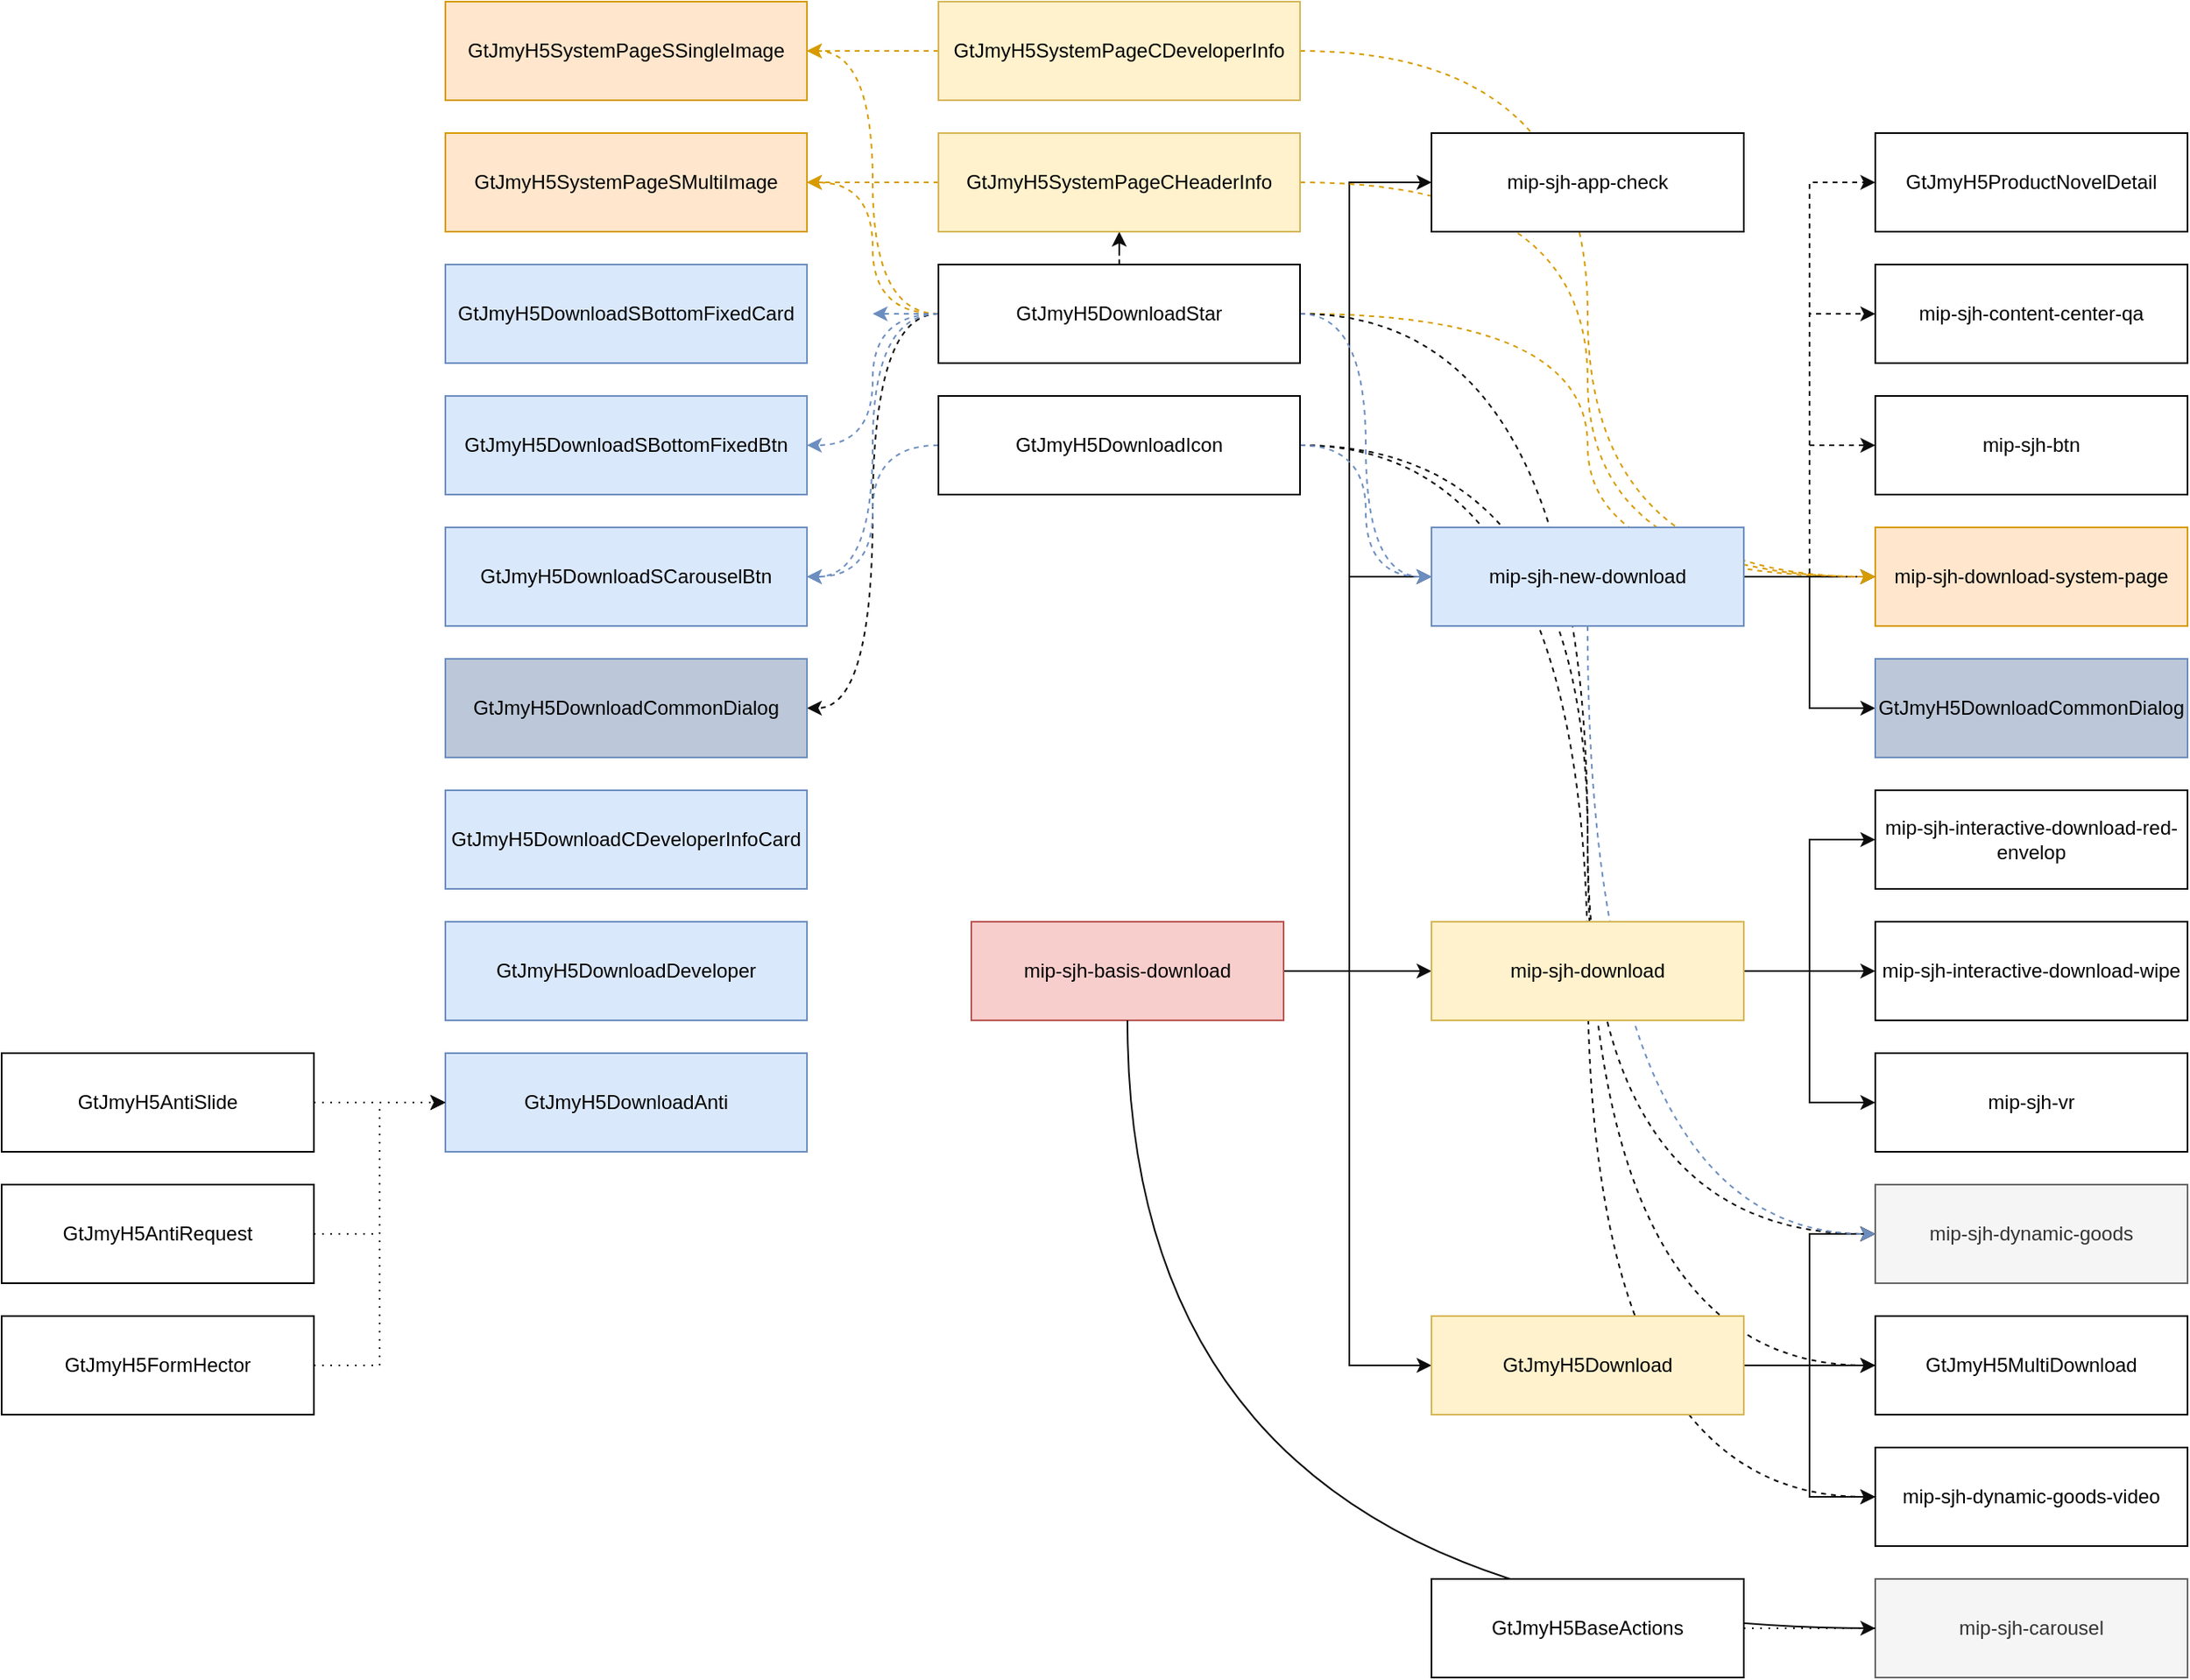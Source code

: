 <mxfile version="16.2.2" type="github">
  <diagram id="v_n9cd17y4n1MC_mnFZI" name="Page-1">
    <mxGraphModel dx="1451" dy="845" grid="1" gridSize="10" guides="1" tooltips="1" connect="1" arrows="1" fold="1" page="1" pageScale="1" pageWidth="1654" pageHeight="1169" math="0" shadow="0">
      <root>
        <mxCell id="0" />
        <mxCell id="1" parent="0" />
        <mxCell id="qOyvc5NzZdm1-ExGePWw-147" style="edgeStyle=orthogonalEdgeStyle;curved=1;rounded=0;jumpStyle=arc;jumpSize=10;orthogonalLoop=1;jettySize=auto;html=1;entryX=0;entryY=0.5;entryDx=0;entryDy=0;dashed=1;startArrow=none;startFill=0;strokeColor=#0D0D0D;strokeWidth=1;" edge="1" parent="1" source="qOyvc5NzZdm1-ExGePWw-83" target="qOyvc5NzZdm1-ExGePWw-17">
          <mxGeometry relative="1" as="geometry" />
        </mxCell>
        <mxCell id="qOyvc5NzZdm1-ExGePWw-148" style="edgeStyle=orthogonalEdgeStyle;curved=1;rounded=0;jumpStyle=arc;jumpSize=10;orthogonalLoop=1;jettySize=auto;html=1;entryX=0;entryY=0.5;entryDx=0;entryDy=0;dashed=1;startArrow=none;startFill=0;strokeColor=#0D0D0D;strokeWidth=1;" edge="1" parent="1" source="qOyvc5NzZdm1-ExGePWw-83" target="qOyvc5NzZdm1-ExGePWw-23">
          <mxGeometry relative="1" as="geometry" />
        </mxCell>
        <mxCell id="qOyvc5NzZdm1-ExGePWw-139" style="edgeStyle=orthogonalEdgeStyle;curved=1;rounded=0;jumpStyle=arc;jumpSize=10;orthogonalLoop=1;jettySize=auto;html=1;entryX=0;entryY=0.5;entryDx=0;entryDy=0;dashed=1;startArrow=none;startFill=0;strokeColor=#d79b00;strokeWidth=1;fillColor=#ffe6cc;" edge="1" parent="1" source="qOyvc5NzZdm1-ExGePWw-77" target="qOyvc5NzZdm1-ExGePWw-18">
          <mxGeometry relative="1" as="geometry" />
        </mxCell>
        <mxCell id="qOyvc5NzZdm1-ExGePWw-138" style="edgeStyle=orthogonalEdgeStyle;curved=1;rounded=0;jumpStyle=arc;jumpSize=10;orthogonalLoop=1;jettySize=auto;html=1;entryX=0;entryY=0.5;entryDx=0;entryDy=0;dashed=1;startArrow=none;startFill=0;strokeColor=#0D0D0D;strokeWidth=1;" edge="1" parent="1" source="qOyvc5NzZdm1-ExGePWw-77" target="qOyvc5NzZdm1-ExGePWw-7">
          <mxGeometry relative="1" as="geometry" />
        </mxCell>
        <mxCell id="qOyvc5NzZdm1-ExGePWw-57" style="edgeStyle=orthogonalEdgeStyle;rounded=0;jumpStyle=none;jumpSize=10;orthogonalLoop=1;jettySize=auto;html=1;entryX=0;entryY=0.5;entryDx=0;entryDy=0;strokeColor=#0D0D0D;strokeWidth=1;" edge="1" parent="1" source="qOyvc5NzZdm1-ExGePWw-1" target="qOyvc5NzZdm1-ExGePWw-14">
          <mxGeometry relative="1" as="geometry">
            <Array as="points">
              <mxPoint x="1010" y="590" />
              <mxPoint x="1010" y="350" />
            </Array>
          </mxGeometry>
        </mxCell>
        <mxCell id="qOyvc5NzZdm1-ExGePWw-58" style="edgeStyle=orthogonalEdgeStyle;rounded=0;jumpStyle=none;jumpSize=10;orthogonalLoop=1;jettySize=auto;html=1;entryX=0;entryY=0.5;entryDx=0;entryDy=0;strokeColor=#0D0D0D;strokeWidth=1;" edge="1" parent="1" source="qOyvc5NzZdm1-ExGePWw-1" target="qOyvc5NzZdm1-ExGePWw-19">
          <mxGeometry relative="1" as="geometry">
            <Array as="points">
              <mxPoint x="990" y="590" />
              <mxPoint x="990" y="590" />
            </Array>
          </mxGeometry>
        </mxCell>
        <mxCell id="qOyvc5NzZdm1-ExGePWw-59" style="edgeStyle=orthogonalEdgeStyle;rounded=0;jumpStyle=none;jumpSize=10;orthogonalLoop=1;jettySize=auto;html=1;entryX=0;entryY=0.5;entryDx=0;entryDy=0;strokeColor=#0D0D0D;strokeWidth=1;" edge="1" parent="1" source="qOyvc5NzZdm1-ExGePWw-1" target="qOyvc5NzZdm1-ExGePWw-3">
          <mxGeometry relative="1" as="geometry">
            <Array as="points">
              <mxPoint x="1010" y="590" />
              <mxPoint x="1010" y="830" />
            </Array>
          </mxGeometry>
        </mxCell>
        <mxCell id="qOyvc5NzZdm1-ExGePWw-62" style="edgeStyle=orthogonalEdgeStyle;rounded=0;jumpStyle=none;jumpSize=10;orthogonalLoop=1;jettySize=auto;html=1;entryX=0;entryY=0.5;entryDx=0;entryDy=0;strokeColor=#0D0D0D;strokeWidth=1;" edge="1" parent="1" source="qOyvc5NzZdm1-ExGePWw-1" target="qOyvc5NzZdm1-ExGePWw-8">
          <mxGeometry relative="1" as="geometry">
            <Array as="points">
              <mxPoint x="1010" y="590" />
              <mxPoint x="1010" y="110" />
            </Array>
          </mxGeometry>
        </mxCell>
        <mxCell id="qOyvc5NzZdm1-ExGePWw-1" value="mip-sjh-basis-download" style="rounded=0;whiteSpace=wrap;html=1;fillColor=#f8cecc;strokeColor=#b85450;" vertex="1" parent="1">
          <mxGeometry x="780" y="560" width="190" height="60" as="geometry" />
        </mxCell>
        <mxCell id="qOyvc5NzZdm1-ExGePWw-42" style="edgeStyle=orthogonalEdgeStyle;rounded=0;jumpStyle=none;jumpSize=10;orthogonalLoop=1;jettySize=auto;html=1;entryX=0;entryY=0.5;entryDx=0;entryDy=0;strokeColor=#0D0D0D;strokeWidth=1;" edge="1" parent="1" source="qOyvc5NzZdm1-ExGePWw-3" target="qOyvc5NzZdm1-ExGePWw-7">
          <mxGeometry relative="1" as="geometry" />
        </mxCell>
        <mxCell id="qOyvc5NzZdm1-ExGePWw-43" style="edgeStyle=orthogonalEdgeStyle;rounded=0;jumpStyle=none;jumpSize=10;orthogonalLoop=1;jettySize=auto;html=1;entryX=0;entryY=0.5;entryDx=0;entryDy=0;strokeColor=#0D0D0D;strokeWidth=1;" edge="1" parent="1" source="qOyvc5NzZdm1-ExGePWw-3" target="qOyvc5NzZdm1-ExGePWw-17">
          <mxGeometry relative="1" as="geometry" />
        </mxCell>
        <mxCell id="qOyvc5NzZdm1-ExGePWw-44" style="edgeStyle=orthogonalEdgeStyle;rounded=0;jumpStyle=none;jumpSize=10;orthogonalLoop=1;jettySize=auto;html=1;entryX=0;entryY=0.5;entryDx=0;entryDy=0;strokeColor=#0D0D0D;strokeWidth=1;" edge="1" parent="1" source="qOyvc5NzZdm1-ExGePWw-3" target="qOyvc5NzZdm1-ExGePWw-23">
          <mxGeometry relative="1" as="geometry" />
        </mxCell>
        <mxCell id="qOyvc5NzZdm1-ExGePWw-3" value="GtJmyH5Download" style="rounded=0;whiteSpace=wrap;html=1;fillColor=#fff2cc;strokeColor=#d6b656;" vertex="1" parent="1">
          <mxGeometry x="1060" y="800" width="190" height="60" as="geometry" />
        </mxCell>
        <mxCell id="qOyvc5NzZdm1-ExGePWw-56" style="edgeStyle=orthogonalEdgeStyle;rounded=0;jumpStyle=none;jumpSize=10;orthogonalLoop=1;jettySize=auto;html=1;entryX=0;entryY=0.5;entryDx=0;entryDy=0;strokeColor=#0D0D0D;strokeWidth=1;dashed=1;dashPattern=1 4;" edge="1" parent="1" source="qOyvc5NzZdm1-ExGePWw-5" target="qOyvc5NzZdm1-ExGePWw-10">
          <mxGeometry relative="1" as="geometry" />
        </mxCell>
        <mxCell id="qOyvc5NzZdm1-ExGePWw-7" value="GtJmyH5MultiDownload" style="rounded=0;whiteSpace=wrap;html=1;" vertex="1" parent="1">
          <mxGeometry x="1330" y="800" width="190" height="60" as="geometry" />
        </mxCell>
        <mxCell id="qOyvc5NzZdm1-ExGePWw-10" value="mip-sjh-carousel" style="rounded=0;whiteSpace=wrap;html=1;fillColor=#f5f5f5;fontColor=#333333;strokeColor=#666666;" vertex="1" parent="1">
          <mxGeometry x="1330" y="960" width="190" height="60" as="geometry" />
        </mxCell>
        <mxCell id="qOyvc5NzZdm1-ExGePWw-12" value="mip-sjh-vr" style="rounded=0;whiteSpace=wrap;html=1;" vertex="1" parent="1">
          <mxGeometry x="1330" y="640" width="190" height="60" as="geometry" />
        </mxCell>
        <mxCell id="qOyvc5NzZdm1-ExGePWw-15" value="mip-sjh-interactive-download-wipe" style="rounded=0;whiteSpace=wrap;html=1;" vertex="1" parent="1">
          <mxGeometry x="1330" y="560" width="190" height="60" as="geometry" />
        </mxCell>
        <mxCell id="qOyvc5NzZdm1-ExGePWw-16" value="mip-sjh-interactive-download-red-envelop" style="rounded=0;whiteSpace=wrap;html=1;" vertex="1" parent="1">
          <mxGeometry x="1330" y="480" width="190" height="60" as="geometry" />
        </mxCell>
        <mxCell id="qOyvc5NzZdm1-ExGePWw-17" value="mip-sjh-dynamic-goods" style="rounded=0;whiteSpace=wrap;html=1;fillColor=#f5f5f5;fontColor=#333333;strokeColor=#666666;" vertex="1" parent="1">
          <mxGeometry x="1330" y="720" width="190" height="60" as="geometry" />
        </mxCell>
        <mxCell id="qOyvc5NzZdm1-ExGePWw-18" value="mip-sjh-download-system-page" style="rounded=0;whiteSpace=wrap;html=1;fillColor=#ffe6cc;strokeColor=#d79b00;" vertex="1" parent="1">
          <mxGeometry x="1330" y="320" width="190" height="60" as="geometry" />
        </mxCell>
        <mxCell id="qOyvc5NzZdm1-ExGePWw-34" style="edgeStyle=orthogonalEdgeStyle;rounded=0;orthogonalLoop=1;jettySize=auto;html=1;strokeColor=#0D0D0D;fillColor=#f5f5f5;jumpStyle=none;jumpSize=10;strokeWidth=1;entryX=0;entryY=0.5;entryDx=0;entryDy=0;" edge="1" parent="1" source="qOyvc5NzZdm1-ExGePWw-19" target="qOyvc5NzZdm1-ExGePWw-16">
          <mxGeometry relative="1" as="geometry" />
        </mxCell>
        <mxCell id="qOyvc5NzZdm1-ExGePWw-35" style="edgeStyle=orthogonalEdgeStyle;rounded=0;orthogonalLoop=1;jettySize=auto;html=1;entryX=0;entryY=0.5;entryDx=0;entryDy=0;strokeColor=#0D0D0D;jumpStyle=none;jumpSize=10;strokeWidth=1;" edge="1" parent="1" source="qOyvc5NzZdm1-ExGePWw-19" target="qOyvc5NzZdm1-ExGePWw-15">
          <mxGeometry relative="1" as="geometry" />
        </mxCell>
        <mxCell id="qOyvc5NzZdm1-ExGePWw-38" style="edgeStyle=orthogonalEdgeStyle;rounded=0;orthogonalLoop=1;jettySize=auto;html=1;entryX=0;entryY=0.5;entryDx=0;entryDy=0;strokeColor=#0D0D0D;jumpStyle=none;jumpSize=10;strokeWidth=1;" edge="1" parent="1" source="qOyvc5NzZdm1-ExGePWw-19" target="qOyvc5NzZdm1-ExGePWw-12">
          <mxGeometry relative="1" as="geometry" />
        </mxCell>
        <mxCell id="qOyvc5NzZdm1-ExGePWw-23" value="mip-sjh-dynamic-goods-video" style="rounded=0;whiteSpace=wrap;html=1;" vertex="1" parent="1">
          <mxGeometry x="1330" y="880" width="190" height="60" as="geometry" />
        </mxCell>
        <mxCell id="qOyvc5NzZdm1-ExGePWw-54" style="edgeStyle=orthogonalEdgeStyle;rounded=0;jumpStyle=none;jumpSize=10;orthogonalLoop=1;jettySize=auto;html=1;strokeColor=#0D0D0D;strokeWidth=1;entryX=0;entryY=0.5;entryDx=0;entryDy=0;" edge="1" parent="1" source="qOyvc5NzZdm1-ExGePWw-14" target="qOyvc5NzZdm1-ExGePWw-53">
          <mxGeometry relative="1" as="geometry" />
        </mxCell>
        <mxCell id="qOyvc5NzZdm1-ExGePWw-55" style="edgeStyle=orthogonalEdgeStyle;rounded=0;jumpStyle=none;jumpSize=10;orthogonalLoop=1;jettySize=auto;html=1;entryX=0;entryY=0.5;entryDx=0;entryDy=0;strokeColor=#0D0D0D;strokeWidth=1;" edge="1" parent="1" source="qOyvc5NzZdm1-ExGePWw-14" target="qOyvc5NzZdm1-ExGePWw-18">
          <mxGeometry relative="1" as="geometry" />
        </mxCell>
        <mxCell id="qOyvc5NzZdm1-ExGePWw-60" style="edgeStyle=orthogonalEdgeStyle;rounded=0;jumpStyle=none;jumpSize=10;orthogonalLoop=1;jettySize=auto;html=1;entryX=0;entryY=0.5;entryDx=0;entryDy=0;strokeColor=#6c8ebf;strokeWidth=1;curved=1;dashed=1;exitX=0.5;exitY=1;exitDx=0;exitDy=0;fillColor=#dae8fc;" edge="1" parent="1" source="qOyvc5NzZdm1-ExGePWw-14" target="qOyvc5NzZdm1-ExGePWw-17">
          <mxGeometry relative="1" as="geometry" />
        </mxCell>
        <mxCell id="qOyvc5NzZdm1-ExGePWw-53" value="GtJmyH5DownloadCommonDialog" style="rounded=0;whiteSpace=wrap;html=1;fillColor=#BCC8D9;strokeColor=#6c8ebf;strokeWidth=1;" vertex="1" parent="1">
          <mxGeometry x="1330" y="400" width="190" height="60" as="geometry" />
        </mxCell>
        <mxCell id="qOyvc5NzZdm1-ExGePWw-19" value="mip-sjh-download" style="rounded=0;whiteSpace=wrap;html=1;fillColor=#fff2cc;strokeColor=#d6b656;" vertex="1" parent="1">
          <mxGeometry x="1060" y="560" width="190" height="60" as="geometry" />
        </mxCell>
        <mxCell id="qOyvc5NzZdm1-ExGePWw-63" value="GtJmyH5DownloadDeveloper" style="rounded=0;whiteSpace=wrap;html=1;fillColor=#dae8fc;strokeColor=#6c8ebf;" vertex="1" parent="1">
          <mxGeometry x="460" y="560" width="220" height="60" as="geometry" />
        </mxCell>
        <mxCell id="qOyvc5NzZdm1-ExGePWw-128" style="edgeStyle=orthogonalEdgeStyle;curved=1;rounded=0;jumpStyle=arc;jumpSize=10;orthogonalLoop=1;jettySize=auto;html=1;entryX=1;entryY=0.5;entryDx=0;entryDy=0;dashed=1;startArrow=none;startFill=0;strokeColor=#d79b00;strokeWidth=1;fillColor=#ffe6cc;" edge="1" parent="1" source="qOyvc5NzZdm1-ExGePWw-77" target="qOyvc5NzZdm1-ExGePWw-89">
          <mxGeometry relative="1" as="geometry" />
        </mxCell>
        <mxCell id="qOyvc5NzZdm1-ExGePWw-129" style="edgeStyle=orthogonalEdgeStyle;curved=1;rounded=0;jumpStyle=arc;jumpSize=10;orthogonalLoop=1;jettySize=auto;html=1;entryX=1;entryY=0.5;entryDx=0;entryDy=0;dashed=1;startArrow=none;startFill=0;strokeColor=#d79b00;strokeWidth=1;fillColor=#ffe6cc;" edge="1" parent="1" source="qOyvc5NzZdm1-ExGePWw-77" target="qOyvc5NzZdm1-ExGePWw-100">
          <mxGeometry relative="1" as="geometry" />
        </mxCell>
        <mxCell id="qOyvc5NzZdm1-ExGePWw-130" style="edgeStyle=orthogonalEdgeStyle;curved=1;rounded=0;jumpStyle=arc;jumpSize=10;orthogonalLoop=1;jettySize=auto;html=1;dashed=1;startArrow=none;startFill=0;strokeColor=#6c8ebf;strokeWidth=1;fillColor=#dae8fc;" edge="1" parent="1" source="qOyvc5NzZdm1-ExGePWw-77">
          <mxGeometry relative="1" as="geometry">
            <mxPoint x="720" y="190" as="targetPoint" />
          </mxGeometry>
        </mxCell>
        <mxCell id="qOyvc5NzZdm1-ExGePWw-131" style="edgeStyle=orthogonalEdgeStyle;curved=1;rounded=0;jumpStyle=arc;jumpSize=10;orthogonalLoop=1;jettySize=auto;html=1;entryX=1;entryY=0.5;entryDx=0;entryDy=0;dashed=1;startArrow=none;startFill=0;strokeColor=#6c8ebf;strokeWidth=1;fillColor=#dae8fc;" edge="1" parent="1" source="qOyvc5NzZdm1-ExGePWw-77" target="qOyvc5NzZdm1-ExGePWw-79">
          <mxGeometry relative="1" as="geometry" />
        </mxCell>
        <mxCell id="qOyvc5NzZdm1-ExGePWw-136" style="edgeStyle=orthogonalEdgeStyle;curved=1;rounded=0;jumpStyle=arc;jumpSize=10;orthogonalLoop=1;jettySize=auto;html=1;entryX=0.5;entryY=1;entryDx=0;entryDy=0;dashed=1;startArrow=none;startFill=0;strokeColor=#0D0D0D;strokeWidth=1;" edge="1" parent="1" source="qOyvc5NzZdm1-ExGePWw-77" target="qOyvc5NzZdm1-ExGePWw-106">
          <mxGeometry relative="1" as="geometry" />
        </mxCell>
        <mxCell id="qOyvc5NzZdm1-ExGePWw-137" style="edgeStyle=orthogonalEdgeStyle;curved=1;rounded=0;jumpStyle=arc;jumpSize=10;orthogonalLoop=1;jettySize=auto;html=1;entryX=1;entryY=0.5;entryDx=0;entryDy=0;dashed=1;startArrow=none;startFill=0;strokeColor=#0D0D0D;strokeWidth=1;" edge="1" parent="1" source="qOyvc5NzZdm1-ExGePWw-77" target="qOyvc5NzZdm1-ExGePWw-91">
          <mxGeometry relative="1" as="geometry" />
        </mxCell>
        <mxCell id="qOyvc5NzZdm1-ExGePWw-140" style="edgeStyle=orthogonalEdgeStyle;curved=1;rounded=0;jumpStyle=arc;jumpSize=10;orthogonalLoop=1;jettySize=auto;html=1;entryX=0;entryY=0.5;entryDx=0;entryDy=0;dashed=1;startArrow=none;startFill=0;strokeColor=#6c8ebf;strokeWidth=1;fillColor=#dae8fc;" edge="1" parent="1" source="qOyvc5NzZdm1-ExGePWw-77" target="qOyvc5NzZdm1-ExGePWw-14">
          <mxGeometry relative="1" as="geometry" />
        </mxCell>
        <mxCell id="qOyvc5NzZdm1-ExGePWw-145" style="edgeStyle=orthogonalEdgeStyle;rounded=0;jumpStyle=arc;jumpSize=10;orthogonalLoop=1;jettySize=auto;html=1;entryX=1;entryY=0.5;entryDx=0;entryDy=0;dashed=1;startArrow=none;startFill=0;strokeColor=#6c8ebf;strokeWidth=1;curved=1;fillColor=#dae8fc;" edge="1" parent="1" source="qOyvc5NzZdm1-ExGePWw-77" target="qOyvc5NzZdm1-ExGePWw-82">
          <mxGeometry relative="1" as="geometry" />
        </mxCell>
        <mxCell id="qOyvc5NzZdm1-ExGePWw-77" value="GtJmyH5DownloadStar" style="rounded=0;whiteSpace=wrap;html=1;" vertex="1" parent="1">
          <mxGeometry x="760" y="160" width="220" height="60" as="geometry" />
        </mxCell>
        <mxCell id="qOyvc5NzZdm1-ExGePWw-78" value="GtJmyH5DownloadSBottomFixedCard" style="rounded=0;whiteSpace=wrap;html=1;fillColor=#dae8fc;strokeColor=#6c8ebf;" vertex="1" parent="1">
          <mxGeometry x="460" y="160" width="220" height="60" as="geometry" />
        </mxCell>
        <mxCell id="qOyvc5NzZdm1-ExGePWw-79" value="GtJmyH5DownloadSBottomFixedBtn" style="rounded=0;whiteSpace=wrap;html=1;fillColor=#dae8fc;strokeColor=#6c8ebf;" vertex="1" parent="1">
          <mxGeometry x="460" y="240" width="220" height="60" as="geometry" />
        </mxCell>
        <mxCell id="qOyvc5NzZdm1-ExGePWw-82" value="GtJmyH5DownloadSCarouselBtn" style="rounded=0;whiteSpace=wrap;html=1;fillColor=#dae8fc;strokeColor=#6c8ebf;" vertex="1" parent="1">
          <mxGeometry x="460" y="320" width="220" height="60" as="geometry" />
        </mxCell>
        <mxCell id="qOyvc5NzZdm1-ExGePWw-132" style="edgeStyle=orthogonalEdgeStyle;curved=1;rounded=0;jumpStyle=arc;jumpSize=10;orthogonalLoop=1;jettySize=auto;html=1;entryX=1;entryY=0.5;entryDx=0;entryDy=0;dashed=1;startArrow=none;startFill=0;strokeColor=#6c8ebf;strokeWidth=1;fillColor=#dae8fc;" edge="1" parent="1" source="qOyvc5NzZdm1-ExGePWw-83" target="qOyvc5NzZdm1-ExGePWw-82">
          <mxGeometry relative="1" as="geometry" />
        </mxCell>
        <mxCell id="qOyvc5NzZdm1-ExGePWw-146" style="edgeStyle=orthogonalEdgeStyle;curved=1;rounded=0;jumpStyle=arc;jumpSize=10;orthogonalLoop=1;jettySize=auto;html=1;entryX=0;entryY=0.5;entryDx=0;entryDy=0;dashed=1;startArrow=none;startFill=0;strokeColor=#6c8ebf;strokeWidth=1;fillColor=#dae8fc;" edge="1" parent="1" source="qOyvc5NzZdm1-ExGePWw-83" target="qOyvc5NzZdm1-ExGePWw-14">
          <mxGeometry relative="1" as="geometry" />
        </mxCell>
        <mxCell id="qOyvc5NzZdm1-ExGePWw-83" value="GtJmyH5DownloadIcon" style="rounded=0;whiteSpace=wrap;html=1;" vertex="1" parent="1">
          <mxGeometry x="760" y="240" width="220" height="60" as="geometry" />
        </mxCell>
        <mxCell id="qOyvc5NzZdm1-ExGePWw-85" value="GtJmyH5DownloadCDeveloperInfoCard" style="rounded=0;whiteSpace=wrap;html=1;fillColor=#dae8fc;strokeColor=#6c8ebf;" vertex="1" parent="1">
          <mxGeometry x="460" y="480" width="220" height="60" as="geometry" />
        </mxCell>
        <mxCell id="qOyvc5NzZdm1-ExGePWw-89" value="GtJmyH5SystemPageSMultiImage" style="rounded=0;whiteSpace=wrap;html=1;fillColor=#ffe6cc;strokeColor=#d79b00;" vertex="1" parent="1">
          <mxGeometry x="460" y="80" width="220" height="60" as="geometry" />
        </mxCell>
        <mxCell id="qOyvc5NzZdm1-ExGePWw-90" value="GtJmyH5DownloadAnti" style="rounded=0;whiteSpace=wrap;html=1;fillColor=#dae8fc;strokeColor=#6c8ebf;" vertex="1" parent="1">
          <mxGeometry x="460" y="640" width="220" height="60" as="geometry" />
        </mxCell>
        <mxCell id="qOyvc5NzZdm1-ExGePWw-91" value="GtJmyH5DownloadCommonDialog" style="rounded=0;whiteSpace=wrap;html=1;fillColor=#BCC8D9;strokeColor=#6c8ebf;strokeWidth=1;" vertex="1" parent="1">
          <mxGeometry x="460" y="400" width="220" height="60" as="geometry" />
        </mxCell>
        <mxCell id="qOyvc5NzZdm1-ExGePWw-93" value="" style="edgeStyle=orthogonalEdgeStyle;curved=1;rounded=0;jumpStyle=none;jumpSize=10;orthogonalLoop=1;jettySize=auto;html=1;entryX=0;entryY=0.5;entryDx=0;entryDy=0;strokeColor=#0D0D0D;strokeWidth=1;exitX=0.5;exitY=1;exitDx=0;exitDy=0;endArrow=none;" edge="1" parent="1" source="qOyvc5NzZdm1-ExGePWw-1" target="qOyvc5NzZdm1-ExGePWw-10">
          <mxGeometry relative="1" as="geometry">
            <mxPoint x="875" y="620" as="sourcePoint" />
            <mxPoint x="1330" y="990" as="targetPoint" />
          </mxGeometry>
        </mxCell>
        <mxCell id="qOyvc5NzZdm1-ExGePWw-5" value="GtJmyH5BaseActions" style="rounded=0;whiteSpace=wrap;html=1;" vertex="1" parent="1">
          <mxGeometry x="1060" y="960" width="190" height="60" as="geometry" />
        </mxCell>
        <mxCell id="qOyvc5NzZdm1-ExGePWw-97" style="edgeStyle=orthogonalEdgeStyle;rounded=0;jumpStyle=none;jumpSize=10;orthogonalLoop=1;jettySize=auto;html=1;entryX=0;entryY=0.5;entryDx=0;entryDy=0;dashed=1;dashPattern=1 4;strokeColor=#0D0D0D;strokeWidth=1;" edge="1" parent="1" source="qOyvc5NzZdm1-ExGePWw-94" target="qOyvc5NzZdm1-ExGePWw-90">
          <mxGeometry relative="1" as="geometry" />
        </mxCell>
        <mxCell id="qOyvc5NzZdm1-ExGePWw-94" value="GtJmyH5AntiSlide" style="rounded=0;whiteSpace=wrap;html=1;" vertex="1" parent="1">
          <mxGeometry x="190" y="640" width="190" height="60" as="geometry" />
        </mxCell>
        <mxCell id="qOyvc5NzZdm1-ExGePWw-98" style="edgeStyle=orthogonalEdgeStyle;rounded=0;jumpStyle=none;jumpSize=10;orthogonalLoop=1;jettySize=auto;html=1;entryX=0;entryY=0.5;entryDx=0;entryDy=0;dashed=1;dashPattern=1 4;strokeColor=#0D0D0D;strokeWidth=1;" edge="1" parent="1" source="qOyvc5NzZdm1-ExGePWw-95" target="qOyvc5NzZdm1-ExGePWw-90">
          <mxGeometry relative="1" as="geometry" />
        </mxCell>
        <mxCell id="qOyvc5NzZdm1-ExGePWw-95" value="GtJmyH5AntiRequest" style="rounded=0;whiteSpace=wrap;html=1;" vertex="1" parent="1">
          <mxGeometry x="190" y="720" width="190" height="60" as="geometry" />
        </mxCell>
        <mxCell id="qOyvc5NzZdm1-ExGePWw-99" style="edgeStyle=orthogonalEdgeStyle;rounded=0;jumpStyle=none;jumpSize=10;orthogonalLoop=1;jettySize=auto;html=1;entryX=0;entryY=0.5;entryDx=0;entryDy=0;dashed=1;dashPattern=1 4;strokeColor=#0D0D0D;strokeWidth=1;" edge="1" parent="1" source="qOyvc5NzZdm1-ExGePWw-96" target="qOyvc5NzZdm1-ExGePWw-90">
          <mxGeometry relative="1" as="geometry" />
        </mxCell>
        <mxCell id="qOyvc5NzZdm1-ExGePWw-96" value="GtJmyH5FormHector" style="rounded=0;whiteSpace=wrap;html=1;" vertex="1" parent="1">
          <mxGeometry x="190" y="800" width="190" height="60" as="geometry" />
        </mxCell>
        <mxCell id="qOyvc5NzZdm1-ExGePWw-100" value="GtJmyH5SystemPageSSingleImage" style="rounded=0;whiteSpace=wrap;html=1;fillColor=#ffe6cc;strokeColor=#d79b00;" vertex="1" parent="1">
          <mxGeometry x="460" width="220" height="60" as="geometry" />
        </mxCell>
        <mxCell id="qOyvc5NzZdm1-ExGePWw-48" value="mip-sjh-content-center-qa" style="rounded=0;whiteSpace=wrap;html=1;" vertex="1" parent="1">
          <mxGeometry x="1330" y="160" width="190" height="60" as="geometry" />
        </mxCell>
        <mxCell id="qOyvc5NzZdm1-ExGePWw-49" value="mip-sjh-btn" style="rounded=0;whiteSpace=wrap;html=1;" vertex="1" parent="1">
          <mxGeometry x="1330" y="240" width="190" height="60" as="geometry" />
        </mxCell>
        <mxCell id="qOyvc5NzZdm1-ExGePWw-50" value="GtJmyH5ProductNovelDetail" style="rounded=0;whiteSpace=wrap;html=1;" vertex="1" parent="1">
          <mxGeometry x="1330" y="80" width="190" height="60" as="geometry" />
        </mxCell>
        <mxCell id="qOyvc5NzZdm1-ExGePWw-126" style="edgeStyle=orthogonalEdgeStyle;curved=1;rounded=0;jumpStyle=arc;jumpSize=10;orthogonalLoop=1;jettySize=auto;html=1;entryX=0;entryY=0.5;entryDx=0;entryDy=0;dashed=1;startArrow=none;startFill=0;strokeColor=#d79b00;strokeWidth=1;fillColor=#ffe6cc;" edge="1" parent="1" source="qOyvc5NzZdm1-ExGePWw-102" target="qOyvc5NzZdm1-ExGePWw-18">
          <mxGeometry relative="1" as="geometry" />
        </mxCell>
        <mxCell id="qOyvc5NzZdm1-ExGePWw-135" style="edgeStyle=orthogonalEdgeStyle;curved=1;rounded=0;jumpStyle=arc;jumpSize=10;orthogonalLoop=1;jettySize=auto;html=1;entryX=1;entryY=0.5;entryDx=0;entryDy=0;dashed=1;startArrow=none;startFill=0;strokeColor=#d79b00;strokeWidth=1;fillColor=#ffe6cc;" edge="1" parent="1" source="qOyvc5NzZdm1-ExGePWw-102" target="qOyvc5NzZdm1-ExGePWw-100">
          <mxGeometry relative="1" as="geometry" />
        </mxCell>
        <mxCell id="qOyvc5NzZdm1-ExGePWw-102" value="GtJmyH5SystemPageCDeveloperInfo" style="rounded=0;whiteSpace=wrap;html=1;fillColor=#fff2cc;strokeColor=#d6b656;" vertex="1" parent="1">
          <mxGeometry x="760" width="220" height="60" as="geometry" />
        </mxCell>
        <mxCell id="qOyvc5NzZdm1-ExGePWw-125" style="edgeStyle=orthogonalEdgeStyle;curved=1;rounded=0;jumpStyle=arc;jumpSize=10;orthogonalLoop=1;jettySize=auto;html=1;entryX=1;entryY=0.5;entryDx=0;entryDy=0;dashed=1;startArrow=none;startFill=0;strokeColor=#d79b00;strokeWidth=1;fillColor=#ffe6cc;" edge="1" parent="1" source="qOyvc5NzZdm1-ExGePWw-106" target="qOyvc5NzZdm1-ExGePWw-89">
          <mxGeometry relative="1" as="geometry" />
        </mxCell>
        <mxCell id="qOyvc5NzZdm1-ExGePWw-127" style="edgeStyle=orthogonalEdgeStyle;curved=1;rounded=0;jumpStyle=arc;jumpSize=10;orthogonalLoop=1;jettySize=auto;html=1;entryX=0;entryY=0.5;entryDx=0;entryDy=0;dashed=1;startArrow=none;startFill=0;strokeColor=#d79b00;strokeWidth=1;fillColor=#ffe6cc;" edge="1" parent="1" source="qOyvc5NzZdm1-ExGePWw-106" target="qOyvc5NzZdm1-ExGePWw-18">
          <mxGeometry relative="1" as="geometry" />
        </mxCell>
        <mxCell id="qOyvc5NzZdm1-ExGePWw-106" value="GtJmyH5SystemPageCHeaderInfo" style="rounded=0;whiteSpace=wrap;html=1;fillColor=#fff2cc;strokeColor=#d6b656;" vertex="1" parent="1">
          <mxGeometry x="760" y="80" width="220" height="60" as="geometry" />
        </mxCell>
        <mxCell id="qOyvc5NzZdm1-ExGePWw-142" style="rounded=0;jumpStyle=arc;jumpSize=10;orthogonalLoop=1;jettySize=auto;html=1;entryX=0;entryY=0.5;entryDx=0;entryDy=0;dashed=1;startArrow=none;startFill=0;strokeColor=#0D0D0D;strokeWidth=1;edgeStyle=orthogonalEdgeStyle;" edge="1" parent="1" source="qOyvc5NzZdm1-ExGePWw-14" target="qOyvc5NzZdm1-ExGePWw-49">
          <mxGeometry relative="1" as="geometry" />
        </mxCell>
        <mxCell id="qOyvc5NzZdm1-ExGePWw-143" style="rounded=0;jumpStyle=arc;jumpSize=10;orthogonalLoop=1;jettySize=auto;html=1;entryX=0;entryY=0.5;entryDx=0;entryDy=0;dashed=1;startArrow=none;startFill=0;strokeColor=#0D0D0D;strokeWidth=1;edgeStyle=orthogonalEdgeStyle;" edge="1" parent="1" source="qOyvc5NzZdm1-ExGePWw-14" target="qOyvc5NzZdm1-ExGePWw-48">
          <mxGeometry relative="1" as="geometry" />
        </mxCell>
        <mxCell id="qOyvc5NzZdm1-ExGePWw-144" style="rounded=0;jumpStyle=arc;jumpSize=10;orthogonalLoop=1;jettySize=auto;html=1;entryX=0;entryY=0.5;entryDx=0;entryDy=0;dashed=1;startArrow=none;startFill=0;strokeColor=#0D0D0D;strokeWidth=1;edgeStyle=orthogonalEdgeStyle;" edge="1" parent="1" source="qOyvc5NzZdm1-ExGePWw-14" target="qOyvc5NzZdm1-ExGePWw-50">
          <mxGeometry relative="1" as="geometry" />
        </mxCell>
        <mxCell id="qOyvc5NzZdm1-ExGePWw-14" value="mip-sjh-new-download" style="rounded=0;whiteSpace=wrap;html=1;fillColor=#dae8fc;strokeColor=#6c8ebf;" vertex="1" parent="1">
          <mxGeometry x="1060" y="320" width="190" height="60" as="geometry" />
        </mxCell>
        <mxCell id="qOyvc5NzZdm1-ExGePWw-8" value="mip-sjh-app-check" style="rounded=0;whiteSpace=wrap;html=1;" vertex="1" parent="1">
          <mxGeometry x="1060" y="80" width="190" height="60" as="geometry" />
        </mxCell>
      </root>
    </mxGraphModel>
  </diagram>
</mxfile>
